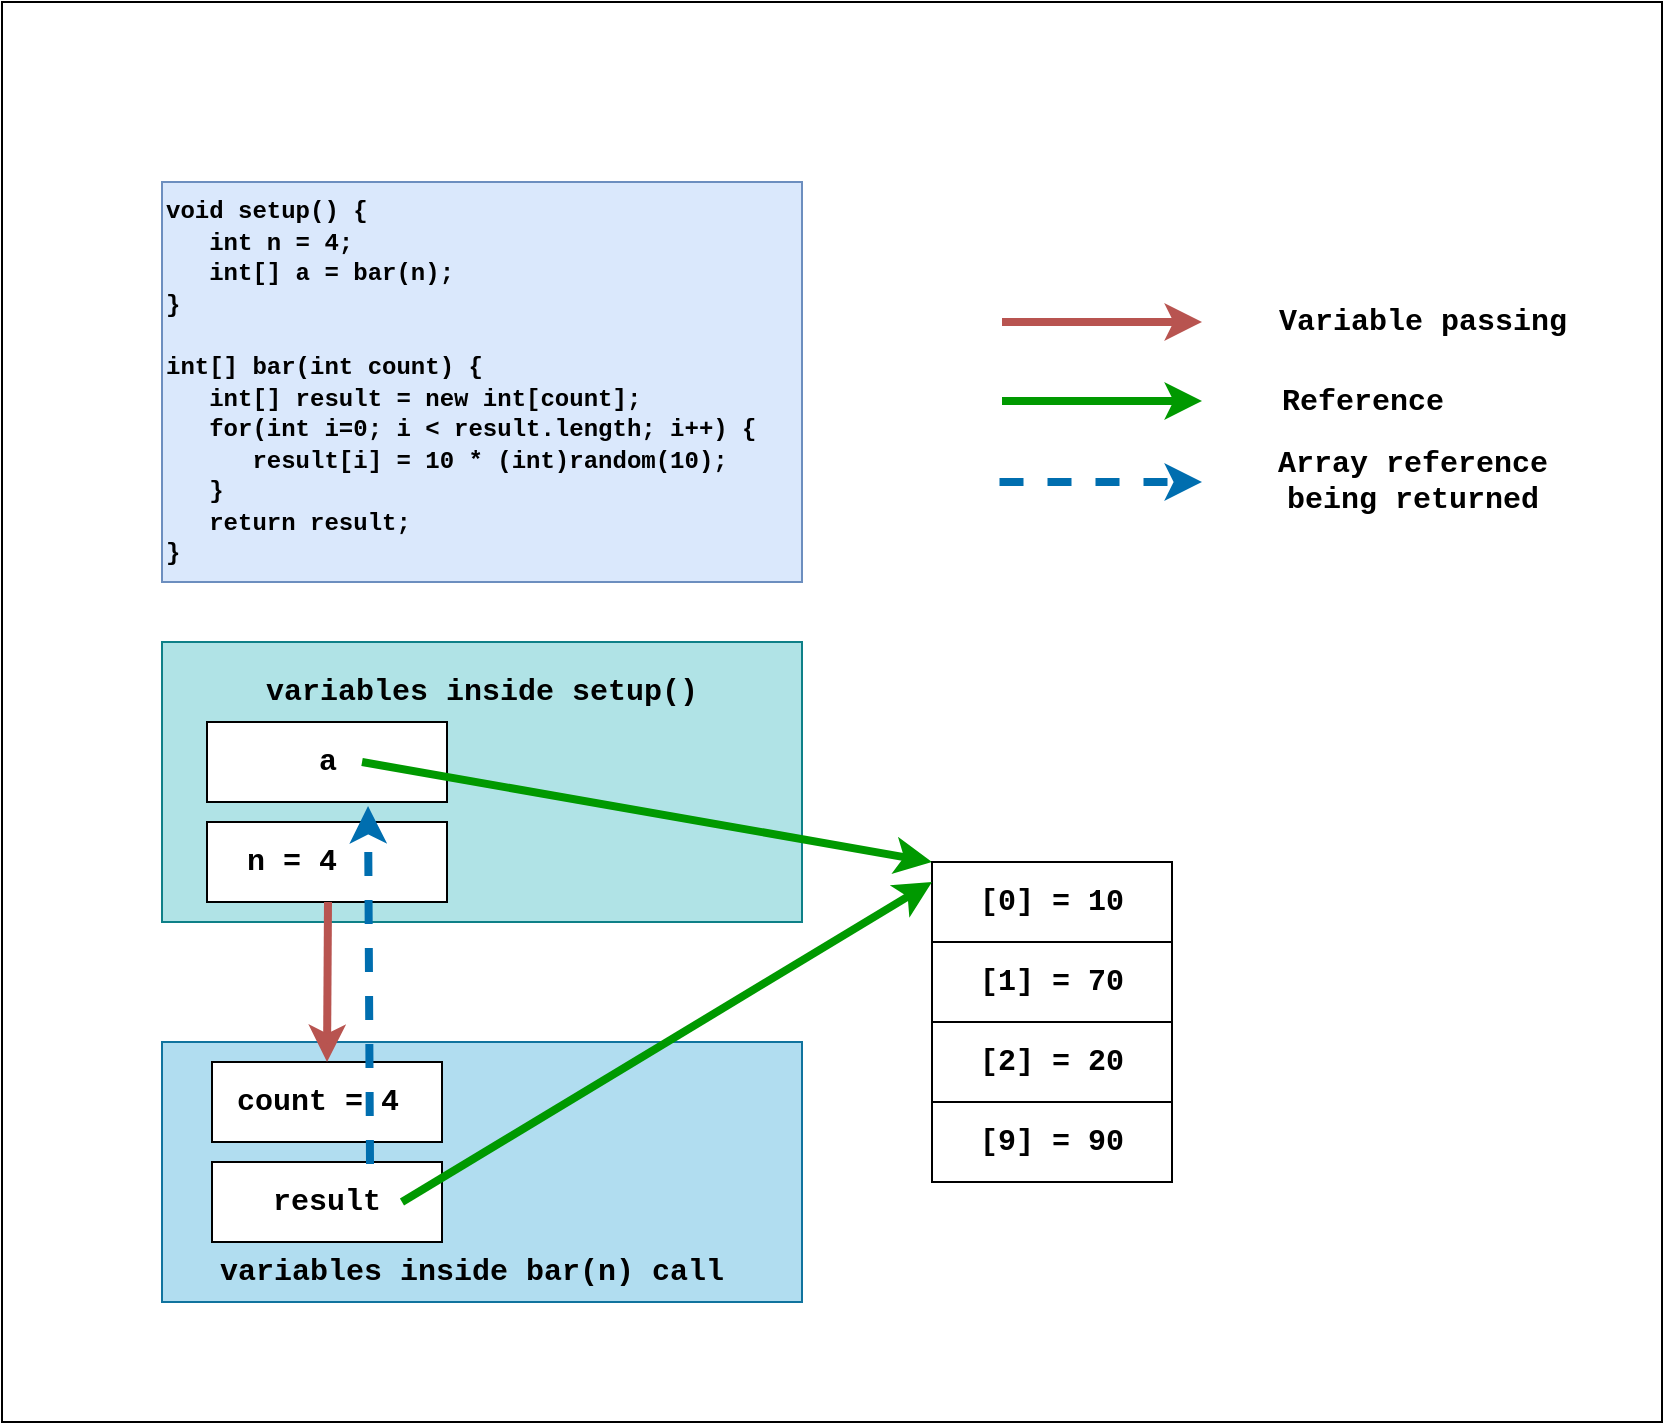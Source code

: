 <mxfile version="15.5.2" type="github">
  <diagram id="kjL0yHKqu0dJyB0R4nvB" name="Page-1">
    <mxGraphModel dx="1796" dy="1664" grid="1" gridSize="10" guides="1" tooltips="1" connect="1" arrows="1" fold="1" page="1" pageScale="1" pageWidth="850" pageHeight="1100" math="0" shadow="0">
      <root>
        <mxCell id="0" />
        <mxCell id="1" parent="0" />
        <mxCell id="0EkcyEbBukxJAR-DcMhM-29" value="" style="rounded=0;whiteSpace=wrap;html=1;fontFamily=Courier New;fontSize=13;fontColor=#000000;align=center;" parent="1" vertex="1">
          <mxGeometry x="-40" y="-10" width="830" height="710" as="geometry" />
        </mxCell>
        <mxCell id="0EkcyEbBukxJAR-DcMhM-1" value="&lt;font style=&quot;font-size: 12px&quot;&gt;void setup() {&lt;br&gt;&amp;nbsp; &amp;nbsp;int n = 4;&lt;br&gt;&amp;nbsp; &amp;nbsp;int[] a = bar(n);&lt;br&gt;}&lt;br&gt;&lt;br&gt;int[] bar(int count) {&lt;br&gt;&amp;nbsp; &amp;nbsp;int[] result = new int[count];&lt;br&gt;&amp;nbsp; &amp;nbsp;for(int i=0; i &amp;lt; result.length; i++) {&lt;br&gt;&amp;nbsp; &amp;nbsp; &amp;nbsp; result[i] = 10 * (int)random(10);&lt;br&gt;&amp;nbsp; &amp;nbsp;}&lt;br&gt;&amp;nbsp; &amp;nbsp;return result;&lt;br&gt;}&lt;/font&gt;" style="text;html=1;strokeColor=#6c8ebf;fillColor=#dae8fc;align=left;verticalAlign=middle;whiteSpace=wrap;rounded=0;fontStyle=1;fontFamily=Courier New;fontSize=13;" parent="1" vertex="1">
          <mxGeometry x="40" y="80" width="320" height="200" as="geometry" />
        </mxCell>
        <mxCell id="0EkcyEbBukxJAR-DcMhM-10" value="" style="rounded=0;whiteSpace=wrap;html=1;fontFamily=Courier New;fontSize=15;align=center;fillColor=#b0e3e6;strokeColor=#0e8088;" parent="1" vertex="1">
          <mxGeometry x="40" y="310" width="320" height="140" as="geometry" />
        </mxCell>
        <mxCell id="0EkcyEbBukxJAR-DcMhM-2" value="a" style="rounded=0;whiteSpace=wrap;html=1;fontFamily=Courier New;align=center;fontSize=15;fontStyle=1" parent="1" vertex="1">
          <mxGeometry x="62.5" y="350" width="120" height="40" as="geometry" />
        </mxCell>
        <mxCell id="0EkcyEbBukxJAR-DcMhM-3" value="" style="endArrow=classic;html=1;rounded=0;fontFamily=Courier New;fontSize=15;fontStyle=0;entryX=0;entryY=0;entryDx=0;entryDy=0;exitX=0.646;exitY=0.5;exitDx=0;exitDy=0;exitPerimeter=0;strokeColor=#009900;strokeWidth=4;" parent="1" source="0EkcyEbBukxJAR-DcMhM-2" target="0EkcyEbBukxJAR-DcMhM-5" edge="1">
          <mxGeometry width="50" height="50" relative="1" as="geometry">
            <mxPoint x="155" y="384.5" as="sourcePoint" />
            <mxPoint x="265" y="384.5" as="targetPoint" />
          </mxGeometry>
        </mxCell>
        <mxCell id="0EkcyEbBukxJAR-DcMhM-5" value="[0] = 10" style="rounded=0;whiteSpace=wrap;html=1;fontFamily=Courier New;align=center;fontSize=15;fontStyle=1" parent="1" vertex="1">
          <mxGeometry x="425" y="420" width="120" height="40" as="geometry" />
        </mxCell>
        <mxCell id="0EkcyEbBukxJAR-DcMhM-6" style="edgeStyle=orthogonalEdgeStyle;rounded=0;orthogonalLoop=1;jettySize=auto;html=1;exitX=0.5;exitY=1;exitDx=0;exitDy=0;fontFamily=Courier New;fontSize=15;fontStyle=1" parent="1" source="0EkcyEbBukxJAR-DcMhM-5" target="0EkcyEbBukxJAR-DcMhM-5" edge="1">
          <mxGeometry relative="1" as="geometry" />
        </mxCell>
        <mxCell id="0EkcyEbBukxJAR-DcMhM-7" value="[1] = 70" style="rounded=0;whiteSpace=wrap;html=1;fontFamily=Courier New;align=center;fontSize=15;fontStyle=1" parent="1" vertex="1">
          <mxGeometry x="425" y="460" width="120" height="40" as="geometry" />
        </mxCell>
        <mxCell id="0EkcyEbBukxJAR-DcMhM-8" value="[2] = 20" style="rounded=0;whiteSpace=wrap;html=1;fontFamily=Courier New;align=center;fontSize=15;fontStyle=1" parent="1" vertex="1">
          <mxGeometry x="425" y="500" width="120" height="40" as="geometry" />
        </mxCell>
        <mxCell id="0EkcyEbBukxJAR-DcMhM-9" value="[9] = 90" style="rounded=0;whiteSpace=wrap;html=1;fontFamily=Courier New;align=center;fontSize=15;fontStyle=1" parent="1" vertex="1">
          <mxGeometry x="425" y="540" width="120" height="40" as="geometry" />
        </mxCell>
        <mxCell id="0EkcyEbBukxJAR-DcMhM-11" value="variables inside setup()" style="text;html=1;strokeColor=none;fillColor=none;align=center;verticalAlign=middle;whiteSpace=wrap;rounded=0;fontFamily=Courier New;fontSize=15;fontStyle=1" parent="1" vertex="1">
          <mxGeometry x="90" y="320" width="220" height="30" as="geometry" />
        </mxCell>
        <mxCell id="0EkcyEbBukxJAR-DcMhM-12" value="" style="rounded=0;whiteSpace=wrap;html=1;fontFamily=Courier New;fontSize=15;align=center;fillColor=#b1ddf0;strokeColor=#10739e;" parent="1" vertex="1">
          <mxGeometry x="40" y="510" width="320" height="130" as="geometry" />
        </mxCell>
        <mxCell id="0EkcyEbBukxJAR-DcMhM-13" value="count = 4&amp;nbsp;" style="rounded=0;whiteSpace=wrap;html=1;fontFamily=Courier New;align=center;fontSize=15;fontStyle=1" parent="1" vertex="1">
          <mxGeometry x="65" y="520" width="115" height="40" as="geometry" />
        </mxCell>
        <mxCell id="0EkcyEbBukxJAR-DcMhM-15" value="variables inside bar(n) call" style="text;html=1;strokeColor=none;fillColor=none;align=center;verticalAlign=middle;whiteSpace=wrap;rounded=0;fontFamily=Courier New;fontSize=15;fontStyle=1" parent="1" vertex="1">
          <mxGeometry x="60" y="610" width="270" height="30" as="geometry" />
        </mxCell>
        <mxCell id="0EkcyEbBukxJAR-DcMhM-17" value="result" style="rounded=0;whiteSpace=wrap;html=1;fontFamily=Courier New;align=center;fontSize=15;fontStyle=1" parent="1" vertex="1">
          <mxGeometry x="65" y="570" width="115" height="40" as="geometry" />
        </mxCell>
        <mxCell id="0EkcyEbBukxJAR-DcMhM-18" value="n = 4&amp;nbsp; &amp;nbsp;&amp;nbsp;" style="rounded=0;whiteSpace=wrap;html=1;fontFamily=Courier New;align=center;fontSize=15;fontStyle=1" parent="1" vertex="1">
          <mxGeometry x="62.5" y="400" width="120" height="40" as="geometry" />
        </mxCell>
        <mxCell id="0EkcyEbBukxJAR-DcMhM-19" value="" style="endArrow=classic;html=1;rounded=0;fontFamily=Courier New;fontSize=15;fontColor=#CC99FF;dashed=1;strokeWidth=4;fillColor=#1ba1e2;strokeColor=#006EAF;exitX=0.687;exitY=0.025;exitDx=0;exitDy=0;entryX=0.671;entryY=1.05;entryDx=0;entryDy=0;entryPerimeter=0;exitPerimeter=0;" parent="1" source="0EkcyEbBukxJAR-DcMhM-17" target="0EkcyEbBukxJAR-DcMhM-2" edge="1">
          <mxGeometry width="50" height="50" relative="1" as="geometry">
            <mxPoint x="90" y="580" as="sourcePoint" />
            <mxPoint x="90" y="360" as="targetPoint" />
          </mxGeometry>
        </mxCell>
        <mxCell id="0EkcyEbBukxJAR-DcMhM-20" value="" style="endArrow=classic;html=1;rounded=0;fontFamily=Courier New;fontSize=15;fontColor=#CC99FF;entryX=0.5;entryY=0;entryDx=0;entryDy=0;fontStyle=1;strokeWidth=4;fillColor=#f8cecc;strokeColor=#b85450;" parent="1" target="0EkcyEbBukxJAR-DcMhM-13" edge="1">
          <mxGeometry width="50" height="50" relative="1" as="geometry">
            <mxPoint x="123" y="440" as="sourcePoint" />
            <mxPoint y="250" as="targetPoint" />
          </mxGeometry>
        </mxCell>
        <mxCell id="0EkcyEbBukxJAR-DcMhM-23" value="" style="endArrow=classic;html=1;rounded=0;fontFamily=Courier New;fontSize=15;fontColor=#CC99FF;fontStyle=1;strokeWidth=4;fillColor=#f8cecc;strokeColor=#b85450;" parent="1" edge="1">
          <mxGeometry width="50" height="50" relative="1" as="geometry">
            <mxPoint x="460" y="150" as="sourcePoint" />
            <mxPoint x="560" y="150" as="targetPoint" />
          </mxGeometry>
        </mxCell>
        <mxCell id="0EkcyEbBukxJAR-DcMhM-24" value="Variable passing" style="text;html=1;align=center;verticalAlign=middle;resizable=0;points=[];autosize=1;strokeColor=none;fillColor=none;fontSize=15;fontFamily=Courier New;fontColor=#000000;fontStyle=1" parent="1" vertex="1">
          <mxGeometry x="590" y="140" width="160" height="20" as="geometry" />
        </mxCell>
        <mxCell id="0EkcyEbBukxJAR-DcMhM-25" value="" style="endArrow=classic;html=1;rounded=0;fontFamily=Courier New;fontSize=15;fontStyle=0;exitX=0.75;exitY=0.5;exitDx=0;exitDy=0;exitPerimeter=0;strokeColor=#009900;strokeWidth=4;" parent="1" edge="1">
          <mxGeometry width="50" height="50" relative="1" as="geometry">
            <mxPoint x="460" y="189.5" as="sourcePoint" />
            <mxPoint x="560" y="189.5" as="targetPoint" />
          </mxGeometry>
        </mxCell>
        <mxCell id="0EkcyEbBukxJAR-DcMhM-26" value="Reference" style="text;html=1;align=center;verticalAlign=middle;resizable=0;points=[];autosize=1;strokeColor=none;fillColor=none;fontSize=15;fontFamily=Courier New;fontColor=#000000;fontStyle=1" parent="1" vertex="1">
          <mxGeometry x="590" y="180" width="100" height="20" as="geometry" />
        </mxCell>
        <mxCell id="0EkcyEbBukxJAR-DcMhM-27" value="" style="endArrow=classic;html=1;rounded=0;fontFamily=Courier New;fontSize=15;fontColor=#CC99FF;exitX=0.75;exitY=0;exitDx=0;exitDy=0;dashed=1;strokeWidth=4;fillColor=#1ba1e2;strokeColor=#006EAF;" parent="1" edge="1">
          <mxGeometry width="50" height="50" relative="1" as="geometry">
            <mxPoint x="458.75" y="230" as="sourcePoint" />
            <mxPoint x="560" y="230" as="targetPoint" />
          </mxGeometry>
        </mxCell>
        <mxCell id="0EkcyEbBukxJAR-DcMhM-28" value="Array reference&lt;br&gt;being returned" style="text;html=1;align=center;verticalAlign=middle;resizable=0;points=[];autosize=1;strokeColor=none;fillColor=none;fontSize=15;fontFamily=Courier New;fontColor=#000000;fontStyle=1" parent="1" vertex="1">
          <mxGeometry x="590" y="210" width="150" height="40" as="geometry" />
        </mxCell>
        <mxCell id="0EkcyEbBukxJAR-DcMhM-14" value="" style="endArrow=classic;html=1;rounded=0;fontFamily=Courier New;fontSize=15;fontStyle=0;entryX=0;entryY=0.25;entryDx=0;entryDy=0;exitX=0.826;exitY=0.5;exitDx=0;exitDy=0;exitPerimeter=0;strokeColor=#009900;strokeWidth=4;" parent="1" source="0EkcyEbBukxJAR-DcMhM-17" target="0EkcyEbBukxJAR-DcMhM-5" edge="1">
          <mxGeometry width="50" height="50" relative="1" as="geometry">
            <mxPoint x="155" y="584.5" as="sourcePoint" />
            <mxPoint x="425" y="620" as="targetPoint" />
          </mxGeometry>
        </mxCell>
      </root>
    </mxGraphModel>
  </diagram>
</mxfile>
